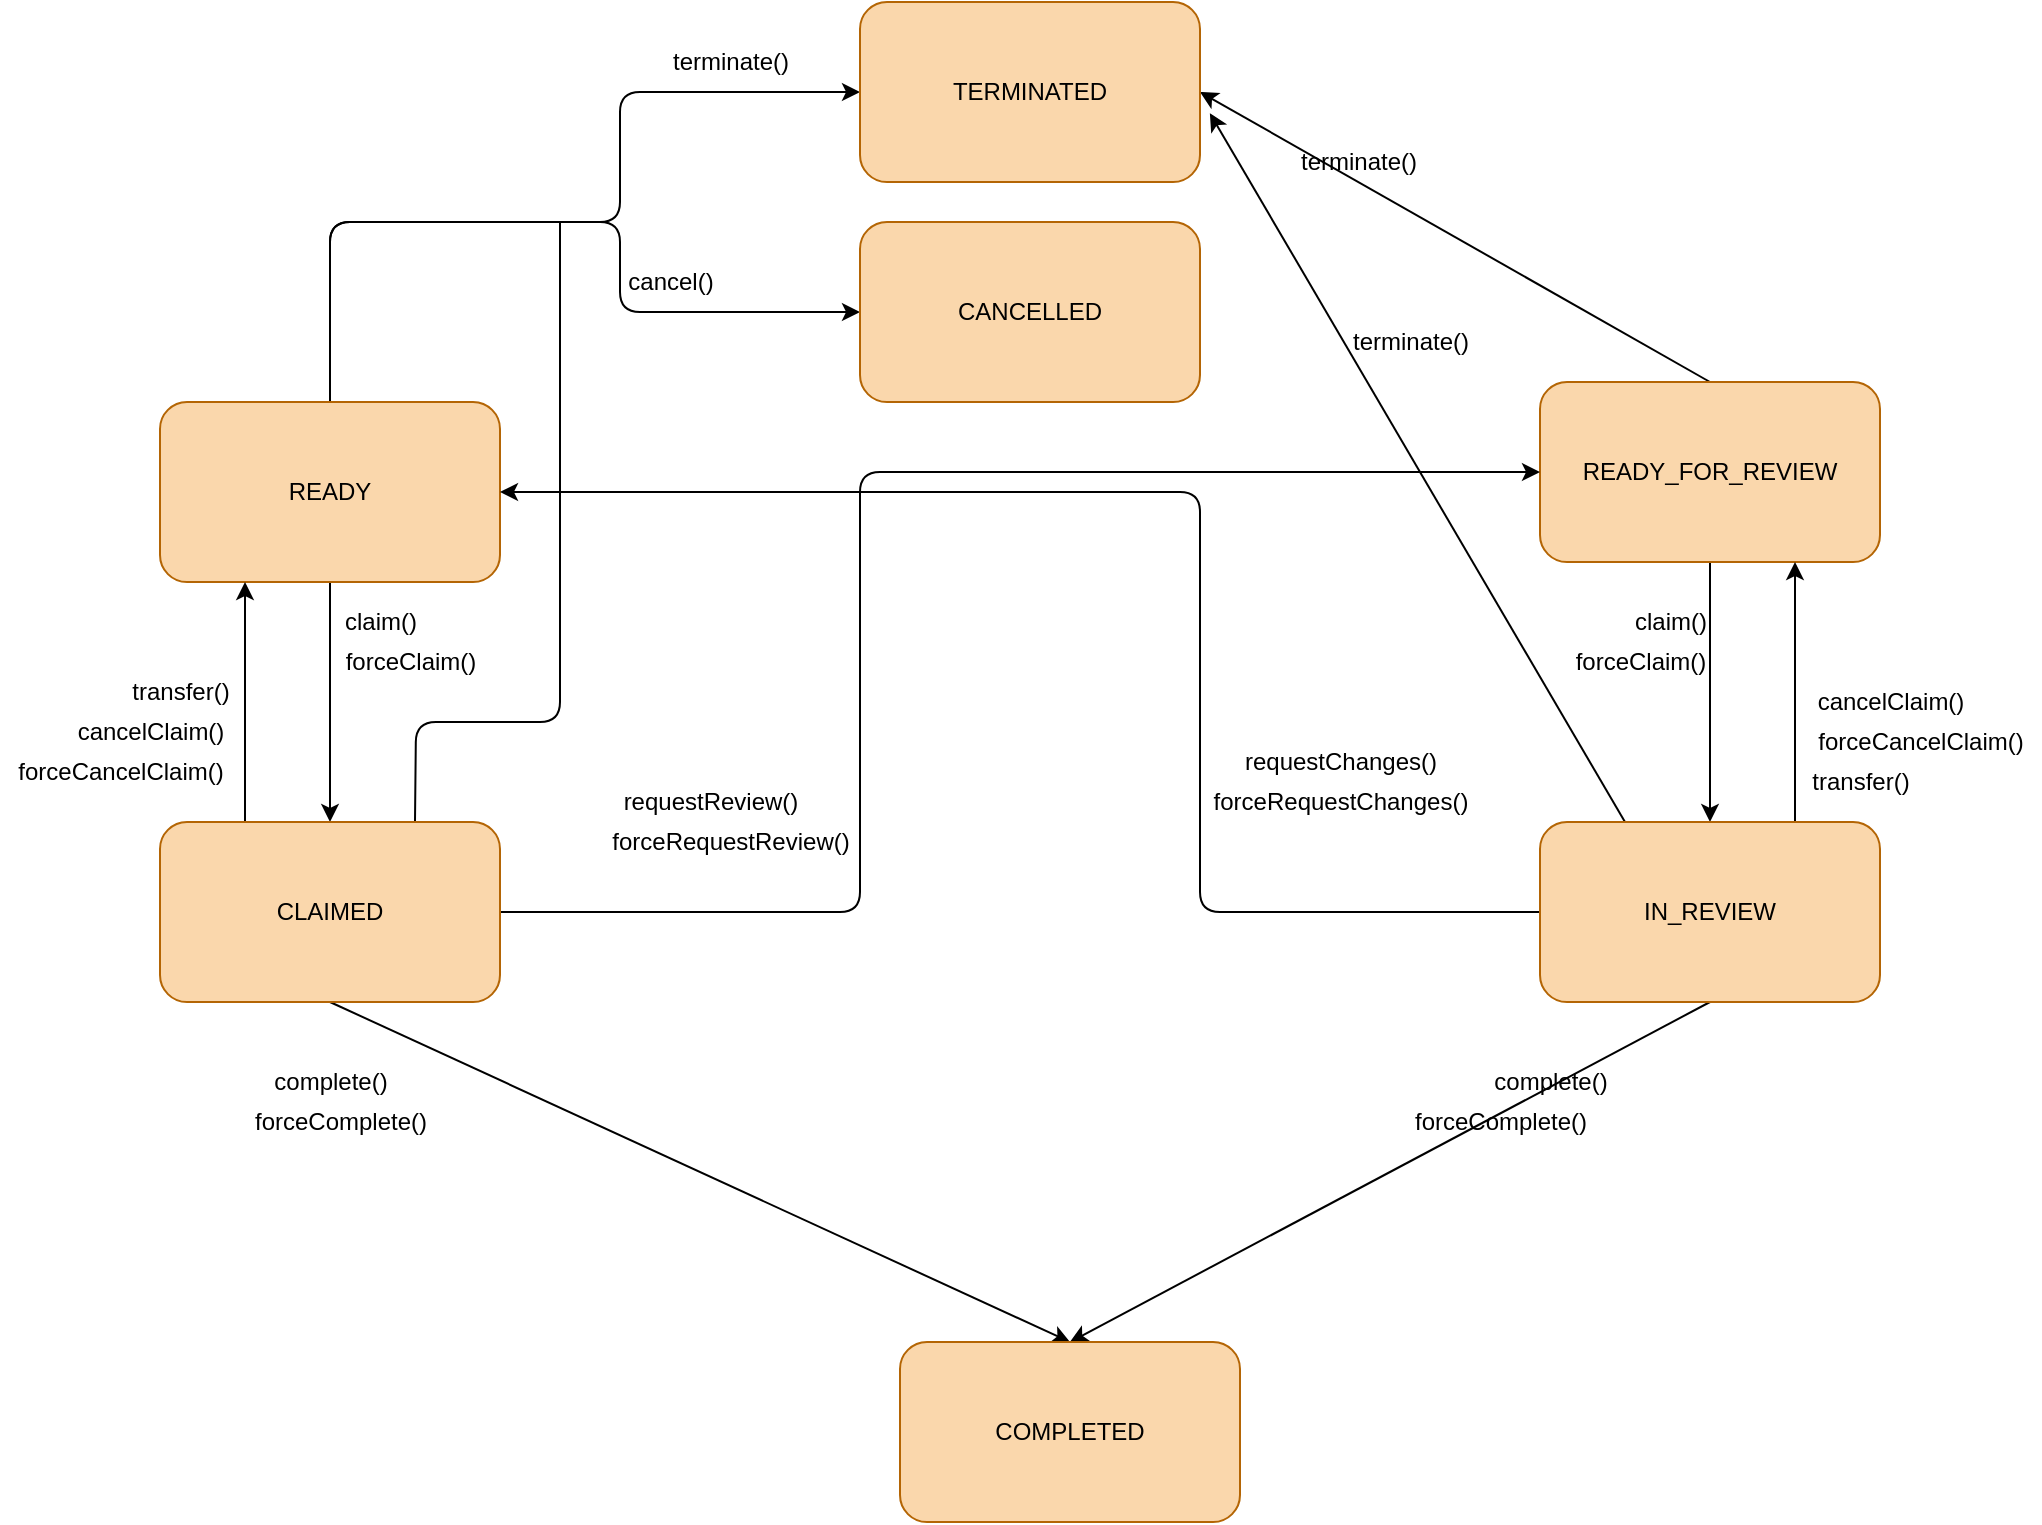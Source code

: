 <mxfile>
    <diagram id="PnNwpbYG1peqZBWpXUGm" name="Page-1">
        <mxGraphModel dx="1868" dy="1892" grid="1" gridSize="10" guides="1" tooltips="1" connect="1" arrows="1" fold="1" page="1" pageScale="1" pageWidth="827" pageHeight="1169" math="0" shadow="0">
            <root>
                <mxCell id="0"/>
                <mxCell id="1" parent="0"/>
                <mxCell id="33" style="edgeStyle=none;html=1;exitX=0.5;exitY=1;exitDx=0;exitDy=0;entryX=0.5;entryY=0;entryDx=0;entryDy=0;" edge="1" parent="1" source="6" target="14">
                    <mxGeometry relative="1" as="geometry"/>
                </mxCell>
                <mxCell id="55" style="edgeStyle=none;html=1;exitX=0.5;exitY=0;exitDx=0;exitDy=0;entryX=1;entryY=0.5;entryDx=0;entryDy=0;" edge="1" parent="1" source="6" target="16">
                    <mxGeometry relative="1" as="geometry"/>
                </mxCell>
                <mxCell id="6" value="READY_FOR_REVIEW" style="rounded=1;whiteSpace=wrap;html=1;fillColor=#fad7ac;strokeColor=#b46504;" vertex="1" parent="1">
                    <mxGeometry x="540" y="40" width="170" height="90" as="geometry"/>
                </mxCell>
                <mxCell id="20" style="edgeStyle=none;html=1;exitX=0.5;exitY=1;exitDx=0;exitDy=0;entryX=0.5;entryY=0;entryDx=0;entryDy=0;" edge="1" parent="1" source="12" target="13">
                    <mxGeometry relative="1" as="geometry"/>
                </mxCell>
                <mxCell id="54" style="edgeStyle=none;html=1;exitX=0.5;exitY=0;exitDx=0;exitDy=0;entryX=0;entryY=0.5;entryDx=0;entryDy=0;" edge="1" parent="1" source="12" target="16">
                    <mxGeometry relative="1" as="geometry">
                        <Array as="points">
                            <mxPoint x="-65" y="-40"/>
                            <mxPoint x="80" y="-40"/>
                            <mxPoint x="80" y="-105"/>
                        </Array>
                    </mxGeometry>
                </mxCell>
                <mxCell id="68" style="edgeStyle=none;html=1;exitX=0.5;exitY=0;exitDx=0;exitDy=0;entryX=0;entryY=0.5;entryDx=0;entryDy=0;" edge="1" parent="1" source="12" target="17">
                    <mxGeometry relative="1" as="geometry">
                        <Array as="points">
                            <mxPoint x="-65" y="-40"/>
                            <mxPoint x="80" y="-40"/>
                            <mxPoint x="80" y="5"/>
                        </Array>
                    </mxGeometry>
                </mxCell>
                <mxCell id="12" value="READY" style="rounded=1;whiteSpace=wrap;html=1;fillColor=#fad7ac;strokeColor=#b46504;" vertex="1" parent="1">
                    <mxGeometry x="-150" y="50" width="170" height="90" as="geometry"/>
                </mxCell>
                <mxCell id="22" style="edgeStyle=none;html=1;exitX=0.5;exitY=1;exitDx=0;exitDy=0;entryX=0.5;entryY=0;entryDx=0;entryDy=0;" edge="1" parent="1" source="13" target="15">
                    <mxGeometry relative="1" as="geometry"/>
                </mxCell>
                <mxCell id="30" style="edgeStyle=none;html=1;exitX=1;exitY=0.5;exitDx=0;exitDy=0;entryX=0;entryY=0.5;entryDx=0;entryDy=0;" edge="1" parent="1" source="13" target="6">
                    <mxGeometry relative="1" as="geometry">
                        <Array as="points">
                            <mxPoint x="200" y="305"/>
                            <mxPoint x="200" y="85"/>
                        </Array>
                    </mxGeometry>
                </mxCell>
                <mxCell id="45" style="edgeStyle=none;html=1;exitX=0.25;exitY=0;exitDx=0;exitDy=0;entryX=0.25;entryY=1;entryDx=0;entryDy=0;" edge="1" parent="1" source="13" target="12">
                    <mxGeometry relative="1" as="geometry"/>
                </mxCell>
                <mxCell id="57" style="edgeStyle=none;html=1;exitX=0.75;exitY=0;exitDx=0;exitDy=0;endArrow=none;endFill=0;" edge="1" parent="1" source="13">
                    <mxGeometry relative="1" as="geometry">
                        <mxPoint x="50" y="-40" as="targetPoint"/>
                        <Array as="points">
                            <mxPoint x="-22" y="210"/>
                            <mxPoint x="50" y="210"/>
                        </Array>
                    </mxGeometry>
                </mxCell>
                <mxCell id="13" value="CLAIMED" style="rounded=1;whiteSpace=wrap;html=1;fillColor=#fad7ac;strokeColor=#b46504;" vertex="1" parent="1">
                    <mxGeometry x="-150" y="260" width="170" height="90" as="geometry"/>
                </mxCell>
                <mxCell id="36" style="edgeStyle=none;html=1;exitX=0.5;exitY=1;exitDx=0;exitDy=0;entryX=0.5;entryY=0;entryDx=0;entryDy=0;" edge="1" parent="1" source="14">
                    <mxGeometry relative="1" as="geometry">
                        <mxPoint x="305" y="520" as="targetPoint"/>
                    </mxGeometry>
                </mxCell>
                <mxCell id="39" style="edgeStyle=none;html=1;exitX=0;exitY=0.5;exitDx=0;exitDy=0;entryX=1;entryY=0.5;entryDx=0;entryDy=0;" edge="1" parent="1" source="14" target="12">
                    <mxGeometry relative="1" as="geometry">
                        <Array as="points">
                            <mxPoint x="370" y="305"/>
                            <mxPoint x="370" y="95"/>
                        </Array>
                    </mxGeometry>
                </mxCell>
                <mxCell id="49" style="edgeStyle=none;html=1;exitX=0.75;exitY=0;exitDx=0;exitDy=0;entryX=0.75;entryY=1;entryDx=0;entryDy=0;" edge="1" parent="1" source="14" target="6">
                    <mxGeometry relative="1" as="geometry"/>
                </mxCell>
                <mxCell id="56" style="edgeStyle=none;html=1;exitX=0.25;exitY=0;exitDx=0;exitDy=0;entryX=1.029;entryY=0.618;entryDx=0;entryDy=0;entryPerimeter=0;" edge="1" parent="1" source="14" target="16">
                    <mxGeometry relative="1" as="geometry"/>
                </mxCell>
                <mxCell id="14" value="IN_REVIEW" style="rounded=1;whiteSpace=wrap;html=1;fillColor=#fad7ac;strokeColor=#b46504;" vertex="1" parent="1">
                    <mxGeometry x="540" y="260" width="170" height="90" as="geometry"/>
                </mxCell>
                <mxCell id="15" value="COMPLETED" style="rounded=1;whiteSpace=wrap;html=1;fillColor=#fad7ac;strokeColor=#b46504;" vertex="1" parent="1">
                    <mxGeometry x="220" y="520" width="170" height="90" as="geometry"/>
                </mxCell>
                <mxCell id="16" value="TERMINATED" style="rounded=1;whiteSpace=wrap;html=1;fillColor=#fad7ac;strokeColor=#b46504;" vertex="1" parent="1">
                    <mxGeometry x="200" y="-150" width="170" height="90" as="geometry"/>
                </mxCell>
                <mxCell id="17" value="CANCELLED" style="rounded=1;whiteSpace=wrap;html=1;fillColor=#fad7ac;strokeColor=#b46504;" vertex="1" parent="1">
                    <mxGeometry x="200" y="-40" width="170" height="90" as="geometry"/>
                </mxCell>
                <mxCell id="21" value="claim()" style="text;html=1;align=center;verticalAlign=middle;resizable=0;points=[];autosize=1;strokeColor=none;fillColor=none;" vertex="1" parent="1">
                    <mxGeometry x="-65" y="150" width="50" height="20" as="geometry"/>
                </mxCell>
                <mxCell id="23" value="complete()" style="text;html=1;align=center;verticalAlign=middle;resizable=0;points=[];autosize=1;strokeColor=none;fillColor=none;" vertex="1" parent="1">
                    <mxGeometry x="-100" y="380" width="70" height="20" as="geometry"/>
                </mxCell>
                <mxCell id="28" value="forceClaim()" style="text;html=1;align=center;verticalAlign=middle;resizable=0;points=[];autosize=1;strokeColor=none;fillColor=none;" vertex="1" parent="1">
                    <mxGeometry x="-65" y="170" width="80" height="20" as="geometry"/>
                </mxCell>
                <mxCell id="29" value="forceComplete()" style="text;html=1;align=center;verticalAlign=middle;resizable=0;points=[];autosize=1;strokeColor=none;fillColor=none;" vertex="1" parent="1">
                    <mxGeometry x="-110" y="400" width="100" height="20" as="geometry"/>
                </mxCell>
                <mxCell id="31" value="requestReview()" style="text;html=1;align=center;verticalAlign=middle;resizable=0;points=[];autosize=1;strokeColor=none;fillColor=none;" vertex="1" parent="1">
                    <mxGeometry x="75" y="240" width="100" height="20" as="geometry"/>
                </mxCell>
                <mxCell id="32" value="forceRequestReview()" style="text;html=1;align=center;verticalAlign=middle;resizable=0;points=[];autosize=1;strokeColor=none;fillColor=none;" vertex="1" parent="1">
                    <mxGeometry x="70" y="260" width="130" height="20" as="geometry"/>
                </mxCell>
                <mxCell id="34" value="claim()" style="text;html=1;align=center;verticalAlign=middle;resizable=0;points=[];autosize=1;strokeColor=none;fillColor=none;" vertex="1" parent="1">
                    <mxGeometry x="580" y="150" width="50" height="20" as="geometry"/>
                </mxCell>
                <mxCell id="35" value="forceClaim()" style="text;html=1;align=center;verticalAlign=middle;resizable=0;points=[];autosize=1;strokeColor=none;fillColor=none;" vertex="1" parent="1">
                    <mxGeometry x="550" y="170" width="80" height="20" as="geometry"/>
                </mxCell>
                <mxCell id="37" value="complete()" style="text;html=1;align=center;verticalAlign=middle;resizable=0;points=[];autosize=1;strokeColor=none;fillColor=none;" vertex="1" parent="1">
                    <mxGeometry x="510" y="380" width="70" height="20" as="geometry"/>
                </mxCell>
                <mxCell id="38" value="forceComplete()" style="text;html=1;align=center;verticalAlign=middle;resizable=0;points=[];autosize=1;strokeColor=none;fillColor=none;" vertex="1" parent="1">
                    <mxGeometry x="470" y="400" width="100" height="20" as="geometry"/>
                </mxCell>
                <mxCell id="40" value="requestChanges()" style="text;html=1;align=center;verticalAlign=middle;resizable=0;points=[];autosize=1;strokeColor=none;fillColor=none;" vertex="1" parent="1">
                    <mxGeometry x="385" y="220" width="110" height="20" as="geometry"/>
                </mxCell>
                <mxCell id="41" value="forceRequestChanges()" style="text;html=1;align=center;verticalAlign=middle;resizable=0;points=[];autosize=1;strokeColor=none;fillColor=none;" vertex="1" parent="1">
                    <mxGeometry x="370" y="240" width="140" height="20" as="geometry"/>
                </mxCell>
                <mxCell id="46" value="cancelClaim()" style="text;html=1;align=center;verticalAlign=middle;resizable=0;points=[];autosize=1;strokeColor=none;fillColor=none;" vertex="1" parent="1">
                    <mxGeometry x="-200" y="205" width="90" height="20" as="geometry"/>
                </mxCell>
                <mxCell id="47" value="forceCancelClaim()" style="text;html=1;align=center;verticalAlign=middle;resizable=0;points=[];autosize=1;strokeColor=none;fillColor=none;" vertex="1" parent="1">
                    <mxGeometry x="-230" y="225" width="120" height="20" as="geometry"/>
                </mxCell>
                <mxCell id="50" value="cancelClaim()" style="text;html=1;align=center;verticalAlign=middle;resizable=0;points=[];autosize=1;strokeColor=none;fillColor=none;" vertex="1" parent="1">
                    <mxGeometry x="670" y="190" width="90" height="20" as="geometry"/>
                </mxCell>
                <mxCell id="51" value="forceCancelClaim()" style="text;html=1;align=center;verticalAlign=middle;resizable=0;points=[];autosize=1;strokeColor=none;fillColor=none;" vertex="1" parent="1">
                    <mxGeometry x="670" y="210" width="120" height="20" as="geometry"/>
                </mxCell>
                <mxCell id="52" value="transfer()" style="text;html=1;align=center;verticalAlign=middle;resizable=0;points=[];autosize=1;strokeColor=none;fillColor=none;" vertex="1" parent="1">
                    <mxGeometry x="670" y="230" width="60" height="20" as="geometry"/>
                </mxCell>
                <mxCell id="53" value="transfer()" style="text;html=1;align=center;verticalAlign=middle;resizable=0;points=[];autosize=1;strokeColor=none;fillColor=none;" vertex="1" parent="1">
                    <mxGeometry x="-170" y="185" width="60" height="20" as="geometry"/>
                </mxCell>
                <mxCell id="58" value="terminate()" style="text;html=1;align=center;verticalAlign=middle;resizable=0;points=[];autosize=1;strokeColor=none;fillColor=none;" vertex="1" parent="1">
                    <mxGeometry x="414" y="-80" width="70" height="20" as="geometry"/>
                </mxCell>
                <mxCell id="59" value="terminate()" style="text;html=1;align=center;verticalAlign=middle;resizable=0;points=[];autosize=1;strokeColor=none;fillColor=none;" vertex="1" parent="1">
                    <mxGeometry x="440" y="10" width="70" height="20" as="geometry"/>
                </mxCell>
                <mxCell id="61" value="terminate()" style="text;html=1;align=center;verticalAlign=middle;resizable=0;points=[];autosize=1;strokeColor=none;fillColor=none;" vertex="1" parent="1">
                    <mxGeometry x="100" y="-130" width="70" height="20" as="geometry"/>
                </mxCell>
                <mxCell id="69" value="cancel()" style="text;html=1;align=center;verticalAlign=middle;resizable=0;points=[];autosize=1;strokeColor=none;fillColor=none;" vertex="1" parent="1">
                    <mxGeometry x="75" y="-20" width="60" height="20" as="geometry"/>
                </mxCell>
            </root>
        </mxGraphModel>
    </diagram>
</mxfile>